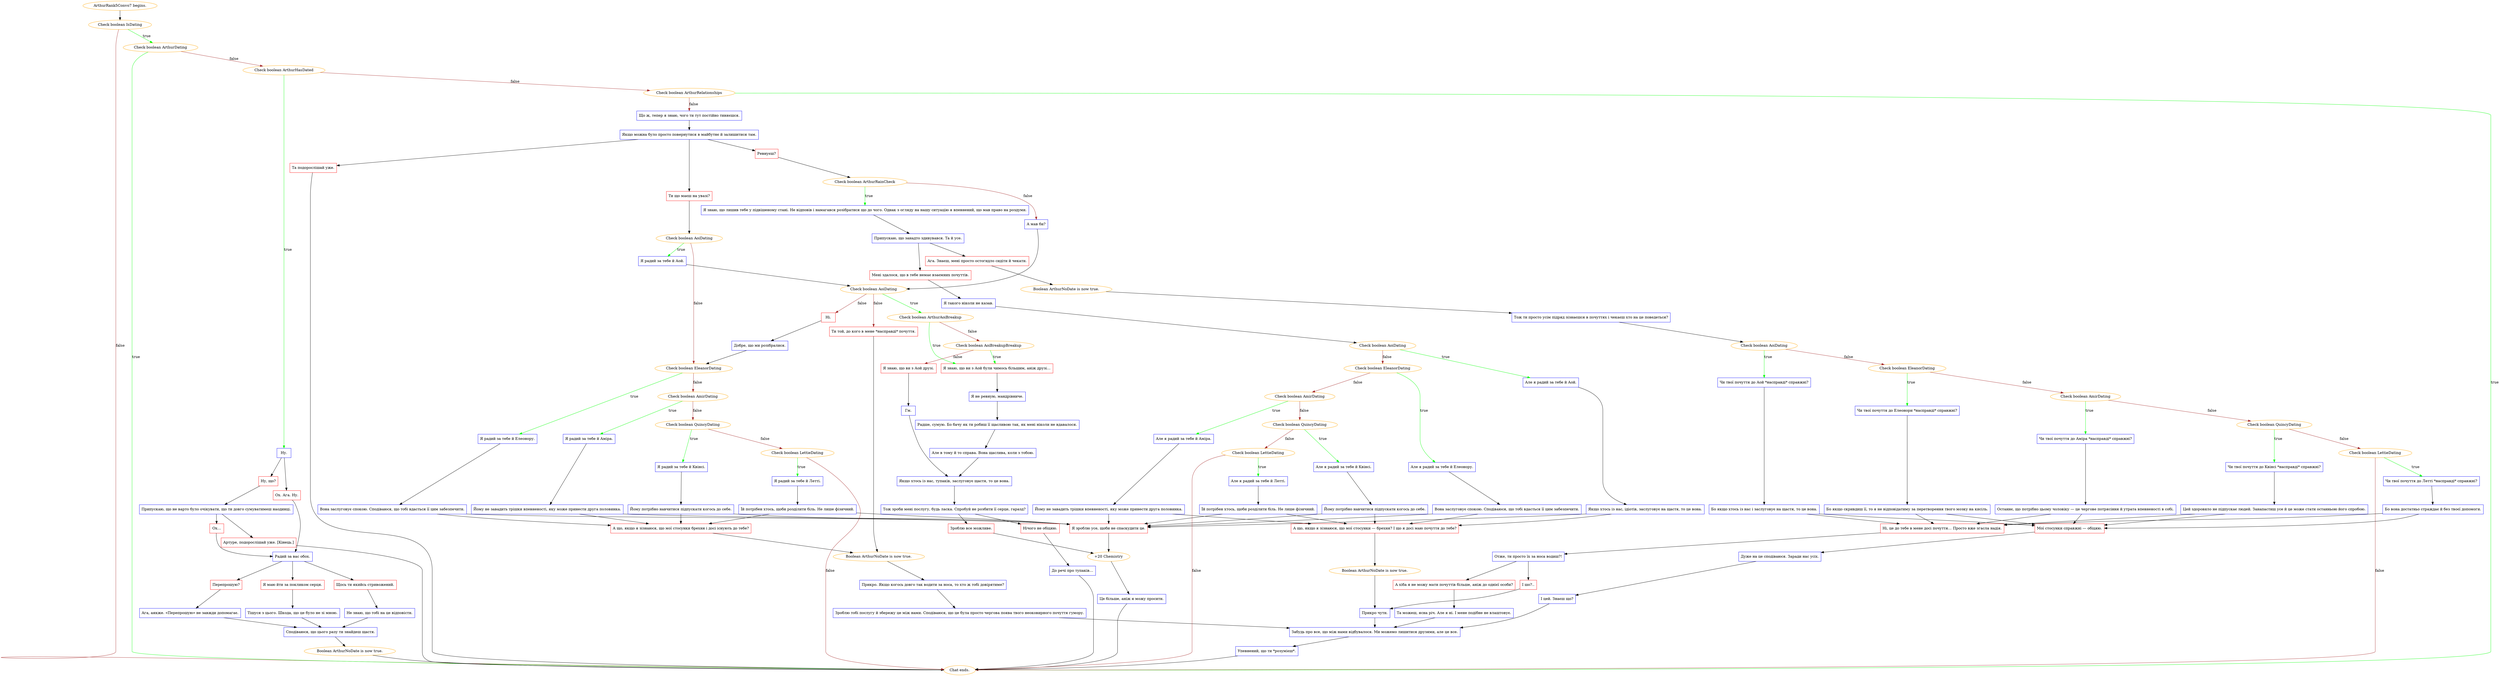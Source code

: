 digraph {
	"ArthurRank5Convo7 begins." [color=orange];
		"ArthurRank5Convo7 begins." -> j2287186983;
	j2287186983 [label="Check boolean IsDating",color=orange];
		j2287186983 -> j3366093715 [label=true,color=green];
		j2287186983 -> "Chat ends." [label=false,color=brown];
	j3366093715 [label="Check boolean ArthurDating",color=orange];
		j3366093715 -> "Chat ends." [label=true,color=green];
		j3366093715 -> j4249377294 [label=false,color=brown];
	"Chat ends." [color=orange];
	j4249377294 [label="Check boolean ArthurHasDated",color=orange];
		j4249377294 -> j1953223259 [label=true,color=green];
		j4249377294 -> j780092072 [label=false,color=brown];
	j1953223259 [label="Ну.",shape=box,color=blue];
		j1953223259 -> j1153123272;
		j1953223259 -> j2986761186;
	j780092072 [label="Check boolean ArthurRelationships",color=orange];
		j780092072 -> "Chat ends." [label=true,color=green];
		j780092072 -> j2044368943 [label=false,color=brown];
	j1153123272 [label="Ну, що?",shape=box,color=red];
		j1153123272 -> j3561025256;
	j2986761186 [label="Ох. Ага. Ну.",shape=box,color=red];
		j2986761186 -> j4128307990;
	j2044368943 [label="Що ж, тепер я знаю, чого ти тут постійно тиняєшся.",shape=box,color=blue];
		j2044368943 -> j1182123349;
	j3561025256 [label="Припускаю, що не варто було очікувати, що ти довго сумуватимеш наодинці.",shape=box,color=blue];
		j3561025256 -> j4010193291;
		j3561025256 -> j2662892448;
	j4128307990 [label="Радий за вас обох.",shape=box,color=blue];
		j4128307990 -> j2843132616;
		j4128307990 -> j1215325197;
		j4128307990 -> j1345501944;
	j1182123349 [label="Якщо можна було просто повернутися в майбутнє й залишитися там.",shape=box,color=blue];
		j1182123349 -> j3767503081;
		j1182123349 -> j2681044492;
		j1182123349 -> j2845816017;
	j4010193291 [label="Артуре, подорослішай уже. [Кінець.]",shape=box,color=red];
		j4010193291 -> "Chat ends.";
	j2662892448 [label="Ох…",shape=box,color=red];
		j2662892448 -> j4128307990;
	j2843132616 [label="Щось ти якийсь стривожений.",shape=box,color=red];
		j2843132616 -> j1550592671;
	j1215325197 [label="Перепрошую?",shape=box,color=red];
		j1215325197 -> j2273421698;
	j1345501944 [label="Я маю йти за покликом серця.",shape=box,color=red];
		j1345501944 -> j3217654066;
	j3767503081 [label="Та подорослішай уже.",shape=box,color=red];
		j3767503081 -> "Chat ends.";
	j2681044492 [label="Ревнуєш?",shape=box,color=red];
		j2681044492 -> j1819643693;
	j2845816017 [label="Ти що маєш на увазі?",shape=box,color=red];
		j2845816017 -> j1872707844;
	j1550592671 [label="Не знаю, що тобі на це відповісти.",shape=box,color=blue];
		j1550592671 -> j2024282458;
	j2273421698 [label="Ага, аякже. «Перепрошую» не завжди допомагає.",shape=box,color=blue];
		j2273421698 -> j2024282458;
	j3217654066 [label="Тішуся з цього. Шкода, що це було не зі мною.",shape=box,color=blue];
		j3217654066 -> j2024282458;
	j1819643693 [label="Check boolean ArthurRainCheck",color=orange];
		j1819643693 -> j3677783812 [label=true,color=green];
		j1819643693 -> j3843673440 [label=false,color=brown];
	j1872707844 [label="Check boolean AoiDating",color=orange];
		j1872707844 -> j1333213672 [label=true,color=green];
		j1872707844 -> j1314868176 [label=false,color=brown];
	j2024282458 [label="Сподіваюся, що цього разу ти знайдеш щастя.",shape=box,color=blue];
		j2024282458 -> j2533691464;
	j3677783812 [label="Я знаю, що лишив тебе у підвішеному стані. Не відповів і намагався розібратися що до чого. Однак з огляду на нашу ситуацію я впевнений, що мав право на роздуми.",shape=box,color=blue];
		j3677783812 -> j572726848;
	j3843673440 [label="А мав би?",shape=box,color=blue];
		j3843673440 -> j1137287632;
	j1333213672 [label="Я радий за тебе й Аой.",shape=box,color=blue];
		j1333213672 -> j1137287632;
	j1314868176 [label="Check boolean EleanorDating",color=orange];
		j1314868176 -> j3806344949 [label=true,color=green];
		j1314868176 -> j2360902743 [label=false,color=brown];
	j2533691464 [label="Boolean ArthurNoDate is now true.",color=orange];
		j2533691464 -> "Chat ends.";
	j572726848 [label="Припускаю, що занадто здивувався. Та й усе.",shape=box,color=blue];
		j572726848 -> j613642571;
		j572726848 -> j2346092073;
	j1137287632 [label="Check boolean AoiDating",color=orange];
		j1137287632 -> j645055810 [label=true,color=green];
		j1137287632 -> j1461529209 [label=false,color=brown];
		j1137287632 -> j1909927814 [label=false,color=brown];
	j3806344949 [label="Я радий за тебе й Елеонору.",shape=box,color=blue];
		j3806344949 -> j1132787014;
	j2360902743 [label="Check boolean AmirDating",color=orange];
		j2360902743 -> j409302568 [label=true,color=green];
		j2360902743 -> j3619615241 [label=false,color=brown];
	j613642571 [label="Мені здалося, що в тебе немає взаємних почуттів.",shape=box,color=red];
		j613642571 -> j4239596556;
	j2346092073 [label="Ага. Знаєш, мені просто остогидло сидіти й чекати.",shape=box,color=red];
		j2346092073 -> j3635616209;
	j645055810 [label="Check boolean ArthurAoiBreakup",color=orange];
		j645055810 -> j86487820 [label=true,color=green];
		j645055810 -> j977240989 [label=false,color=brown];
	j1461529209 [label="Ні.",shape=box,color=red];
		j1461529209 -> j1874009200;
	j1909927814 [label="Ти той, до кого в мене *насправді* почуття.",shape=box,color=red];
		j1909927814 -> j301325229;
	j1132787014 [label="Вона заслуговує спокою. Сподіваюся, що тобі вдасться її цим забезпечити.",shape=box,color=blue];
		j1132787014 -> j1399745282;
		j1132787014 -> j2188535633;
	j409302568 [label="Я радий за тебе й Аміра.",shape=box,color=blue];
		j409302568 -> j3826291507;
	j3619615241 [label="Check boolean QuincyDating",color=orange];
		j3619615241 -> j374698444 [label=true,color=green];
		j3619615241 -> j2880943410 [label=false,color=brown];
	j4239596556 [label="Я такого ніколи не казав.",shape=box,color=blue];
		j4239596556 -> j699370226;
	j3635616209 [label="Boolean ArthurNoDate is now true.",color=orange];
		j3635616209 -> j1082360534;
	j86487820 [label="Я знаю, що ви з Аой були чимось більшим, аніж друзі…",shape=box,color=red];
		j86487820 -> j742972795;
	j977240989 [label="Check boolean AoiBreakupBreakup",color=orange];
		j977240989 -> j86487820 [label=true,color=green];
		j977240989 -> j179813556 [label=false,color=brown];
	j1874009200 [label="Добре, що ми розібралися.",shape=box,color=blue];
		j1874009200 -> j1314868176;
	j301325229 [label="Boolean ArthurNoDate is now true.",color=orange];
		j301325229 -> j3456251974;
	j1399745282 [label="Я зроблю усе, щоби не спаскудити це.",shape=box,color=red];
		j1399745282 -> j3436114614;
	j2188535633 [label="А що, якщо я зізнаюся, що мої стосунки брехня і досі існують до тебе?",shape=box,color=red];
		j2188535633 -> j301325229;
	j3826291507 [label="Йому не завадить трішки впевненості, яку може принести друга половинка.",shape=box,color=blue];
		j3826291507 -> j2188535633;
		j3826291507 -> j1399745282;
	j374698444 [label="Я радий за тебе й Квінсі.",shape=box,color=blue];
		j374698444 -> j2108958153;
	j2880943410 [label="Check boolean LettieDating",color=orange];
		j2880943410 -> j3187443047 [label=true,color=green];
		j2880943410 -> "Chat ends." [label=false,color=brown];
	j699370226 [label="Check boolean AoiDating",color=orange];
		j699370226 -> j4231331685 [label=true,color=green];
		j699370226 -> j4192573990 [label=false,color=brown];
	j1082360534 [label="Тож ти просто усім підряд зізнаєшся в почуттях і чекаєш хто на це поведеться?",shape=box,color=blue];
		j1082360534 -> j2614230410;
	j742972795 [label="Я не ревную, мандрівниче.",shape=box,color=blue];
		j742972795 -> j2051898264;
	j179813556 [label="Я знаю, що ви з Аой друзі.",shape=box,color=red];
		j179813556 -> j3367597300;
	j3456251974 [label="Прикро. Якщо когось довго так водити за носа, то хто ж тобі довірятиме?",shape=box,color=blue];
		j3456251974 -> j3923166689;
	j3436114614 [label="+20 Chemistry",color=orange];
		j3436114614 -> j2989722534;
	j2108958153 [label="Йому потрібно навчитися підпускати когось до себе.",shape=box,color=blue];
		j2108958153 -> j2188535633;
		j2108958153 -> j1399745282;
	j3187443047 [label="Я радий за тебе й Летті.",shape=box,color=blue];
		j3187443047 -> j1517823161;
	j4231331685 [label="Але я радий за тебе й Аой.",shape=box,color=blue];
		j4231331685 -> j1375822477;
	j4192573990 [label="Check boolean EleanorDating",color=orange];
		j4192573990 -> j1444916553 [label=true,color=green];
		j4192573990 -> j2085135710 [label=false,color=brown];
	j2614230410 [label="Check boolean AoiDating",color=orange];
		j2614230410 -> j2341644579 [label=true,color=green];
		j2614230410 -> j2346094008 [label=false,color=brown];
	j2051898264 [label="Радше, сумую. Бо бачу як ти робиш її щасливою так, як мені ніколи не вдавалося.",shape=box,color=blue];
		j2051898264 -> j3461669172;
	j3367597300 [label="Гм.",shape=box,color=blue];
		j3367597300 -> j2630431007;
	j3923166689 [label="Зроблю тобі послугу й збережу це між нами. Сподіваюся, що це була просто чергова поява твого неоковирного почуття гумору.",shape=box,color=blue];
		j3923166689 -> j1673831650;
	j2989722534 [label="Це більше, аніж я можу просити.",shape=box,color=blue];
		j2989722534 -> "Chat ends.";
	j1517823161 [label="Їй потрібен хтось, щоби розділити біль. Не лише фізичний.",shape=box,color=blue];
		j1517823161 -> j2188535633;
		j1517823161 -> j1399745282;
	j1375822477 [label="Якщо хтось із нас, ідіотів, заслуговує на щастя, то це вона.",shape=box,color=blue];
		j1375822477 -> j1399745282;
		j1375822477 -> j2077820623;
	j1444916553 [label="Але я радий за тебе й Елеонору.",shape=box,color=blue];
		j1444916553 -> j4289158086;
	j2085135710 [label="Check boolean AmirDating",color=orange];
		j2085135710 -> j3398662913 [label=true,color=green];
		j2085135710 -> j2837699176 [label=false,color=brown];
	j2341644579 [label="Чи твої почуття до Аой *насправді* справжні?",shape=box,color=blue];
		j2341644579 -> j4265767262;
	j2346094008 [label="Check boolean EleanorDating",color=orange];
		j2346094008 -> j3318731268 [label=true,color=green];
		j2346094008 -> j375238909 [label=false,color=brown];
	j3461669172 [label="Але в тому й то справа. Вона щаслива, коли з тобою.",shape=box,color=blue];
		j3461669172 -> j2630431007;
	j2630431007 [label="Якщо хтось із нас, тупаків, заслуговує щастя, то це вона.",shape=box,color=blue];
		j2630431007 -> j215278367;
	j1673831650 [label="Забудь про все, що між нами відбувалося. Ми можемо лишитися друзями, але це все.",shape=box,color=blue];
		j1673831650 -> j919468411;
	j2077820623 [label="А що, якщо я зізнаюся, що мої стосунки — брехня? І що я досі маю почуття до тебе?",shape=box,color=red];
		j2077820623 -> j1829974920;
	j4289158086 [label="Вона заслуговує спокою. Сподіваюся, що тобі вдасться її цим забезпечити.",shape=box,color=blue];
		j4289158086 -> j2077820623;
		j4289158086 -> j1399745282;
	j3398662913 [label="Але я радий за тебе й Аміра.",shape=box,color=blue];
		j3398662913 -> j4002145030;
	j2837699176 [label="Check boolean QuincyDating",color=orange];
		j2837699176 -> j4216148614 [label=true,color=green];
		j2837699176 -> j3311803142 [label=false,color=brown];
	j4265767262 [label="Бо якщо хтось із нас і заслуговує на щастя, то це вона.",shape=box,color=blue];
		j4265767262 -> j1805732165;
		j4265767262 -> j2307331348;
	j3318731268 [label="Чи твої почуття до Елеонори *насправді* справжні?",shape=box,color=blue];
		j3318731268 -> j2572695606;
	j375238909 [label="Check boolean AmirDating",color=orange];
		j375238909 -> j2954548431 [label=true,color=green];
		j375238909 -> j2380864102 [label=false,color=brown];
	j215278367 [label="Тож зроби мені послугу, будь ласка. Спробуй не розбити її серце, гаразд?",shape=box,color=blue];
		j215278367 -> j1290904778;
		j215278367 -> j4212756792;
	j919468411 [label="Упевнений, що ти *розумієш*.",shape=box,color=blue];
		j919468411 -> "Chat ends.";
	j1829974920 [label="Boolean ArthurNoDate is now true.",color=orange];
		j1829974920 -> j1997170334;
	j4002145030 [label="Йому не завадить трішки впевненості, яку може принести друга половинка.",shape=box,color=blue];
		j4002145030 -> j1399745282;
		j4002145030 -> j2077820623;
	j4216148614 [label="Але я радий за тебе й Квінсі.",shape=box,color=blue];
		j4216148614 -> j2574545030;
	j3311803142 [label="Check boolean LettieDating",color=orange];
		j3311803142 -> j3197272854 [label=true,color=green];
		j3311803142 -> "Chat ends." [label=false,color=brown];
	j1805732165 [label="Ні, це до тебе в мене досі почуття… Просто вже згасла надія.",shape=box,color=red];
		j1805732165 -> j1915712771;
	j2307331348 [label="Мої стосунки справжні — обіцяю.",shape=box,color=red];
		j2307331348 -> j4025656537;
	j2572695606 [label="Бо якщо скривдиш її, то я не відповідатиму за перетворення твого мозку на кисіль.",shape=box,color=blue];
		j2572695606 -> j1805732165;
		j2572695606 -> j2307331348;
	j2954548431 [label="Чи твої почуття до Аміра *насправді* справжні?",shape=box,color=blue];
		j2954548431 -> j2856233946;
	j2380864102 [label="Check boolean QuincyDating",color=orange];
		j2380864102 -> j1222386206 [label=true,color=green];
		j2380864102 -> j284065050 [label=false,color=brown];
	j1290904778 [label="Зроблю все можливе.",shape=box,color=red];
		j1290904778 -> j3436114614;
	j4212756792 [label="Нічого не обіцяю.",shape=box,color=red];
		j4212756792 -> j3883333514;
	j1997170334 [label="Прикро чути.",shape=box,color=blue];
		j1997170334 -> j1673831650;
	j2574545030 [label="Йому потрібно навчитися підпускати когось до себе.",shape=box,color=blue];
		j2574545030 -> j1399745282;
		j2574545030 -> j2077820623;
	j3197272854 [label="Але я радий за тебе й Летті.",shape=box,color=blue];
		j3197272854 -> j3742159826;
	j1915712771 [label="Отже, ти просто їх за носа водиш?!",shape=box,color=blue];
		j1915712771 -> j3755567590;
		j1915712771 -> j688675933;
	j4025656537 [label="Дуже на це сподіваюся. Заради нас усіх.",shape=box,color=blue];
		j4025656537 -> j2751107571;
	j2856233946 [label="Останнє, що потрібно цьому чоловіку — це чергове потрясіння й утрата впевненості в собі.",shape=box,color=blue];
		j2856233946 -> j1805732165;
		j2856233946 -> j2307331348;
	j1222386206 [label="Чи твої почуття до Квінсі *насправді* справжні?",shape=box,color=blue];
		j1222386206 -> j721502343;
	j284065050 [label="Check boolean LettieDating",color=orange];
		j284065050 -> j2027350584 [label=true,color=green];
		j284065050 -> "Chat ends." [label=false,color=brown];
	j3883333514 [label="До речі про тупаків…",shape=box,color=blue];
		j3883333514 -> "Chat ends.";
	j3742159826 [label="Їй потрібен хтось, щоби розділити біль. Не лише фізичний.",shape=box,color=blue];
		j3742159826 -> j1399745282;
		j3742159826 -> j2077820623;
	j3755567590 [label="І шо?..",shape=box,color=red];
		j3755567590 -> j1997170334;
	j688675933 [label="А хіба я не можу мати почуттів більше, аніж до однієї особи?",shape=box,color=red];
		j688675933 -> j3065454416;
	j2751107571 [label="І цей. Знаєш що?",shape=box,color=blue];
		j2751107571 -> j1673831650;
	j721502343 [label="Цей здоровило не підпускає людей. Занапастиш усе й це може стати останньою його спробою.",shape=box,color=blue];
		j721502343 -> j1805732165;
		j721502343 -> j2307331348;
	j2027350584 [label="Чи твої почуття до Летті *насправді* справжні?",shape=box,color=blue];
		j2027350584 -> j1449924710;
	j3065454416 [label="Та можеш, ясна річ. Але я ні. І мене подібне не влаштовує.",shape=box,color=blue];
		j3065454416 -> j1673831650;
	j1449924710 [label="Бо вона достатньо страждає й без твоєї допомоги.",shape=box,color=blue];
		j1449924710 -> j1805732165;
		j1449924710 -> j2307331348;
}
